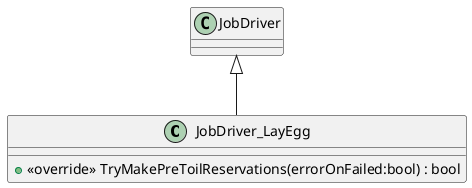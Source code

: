 @startuml
class JobDriver_LayEgg {
    + <<override>> TryMakePreToilReservations(errorOnFailed:bool) : bool
}
JobDriver <|-- JobDriver_LayEgg
@enduml
